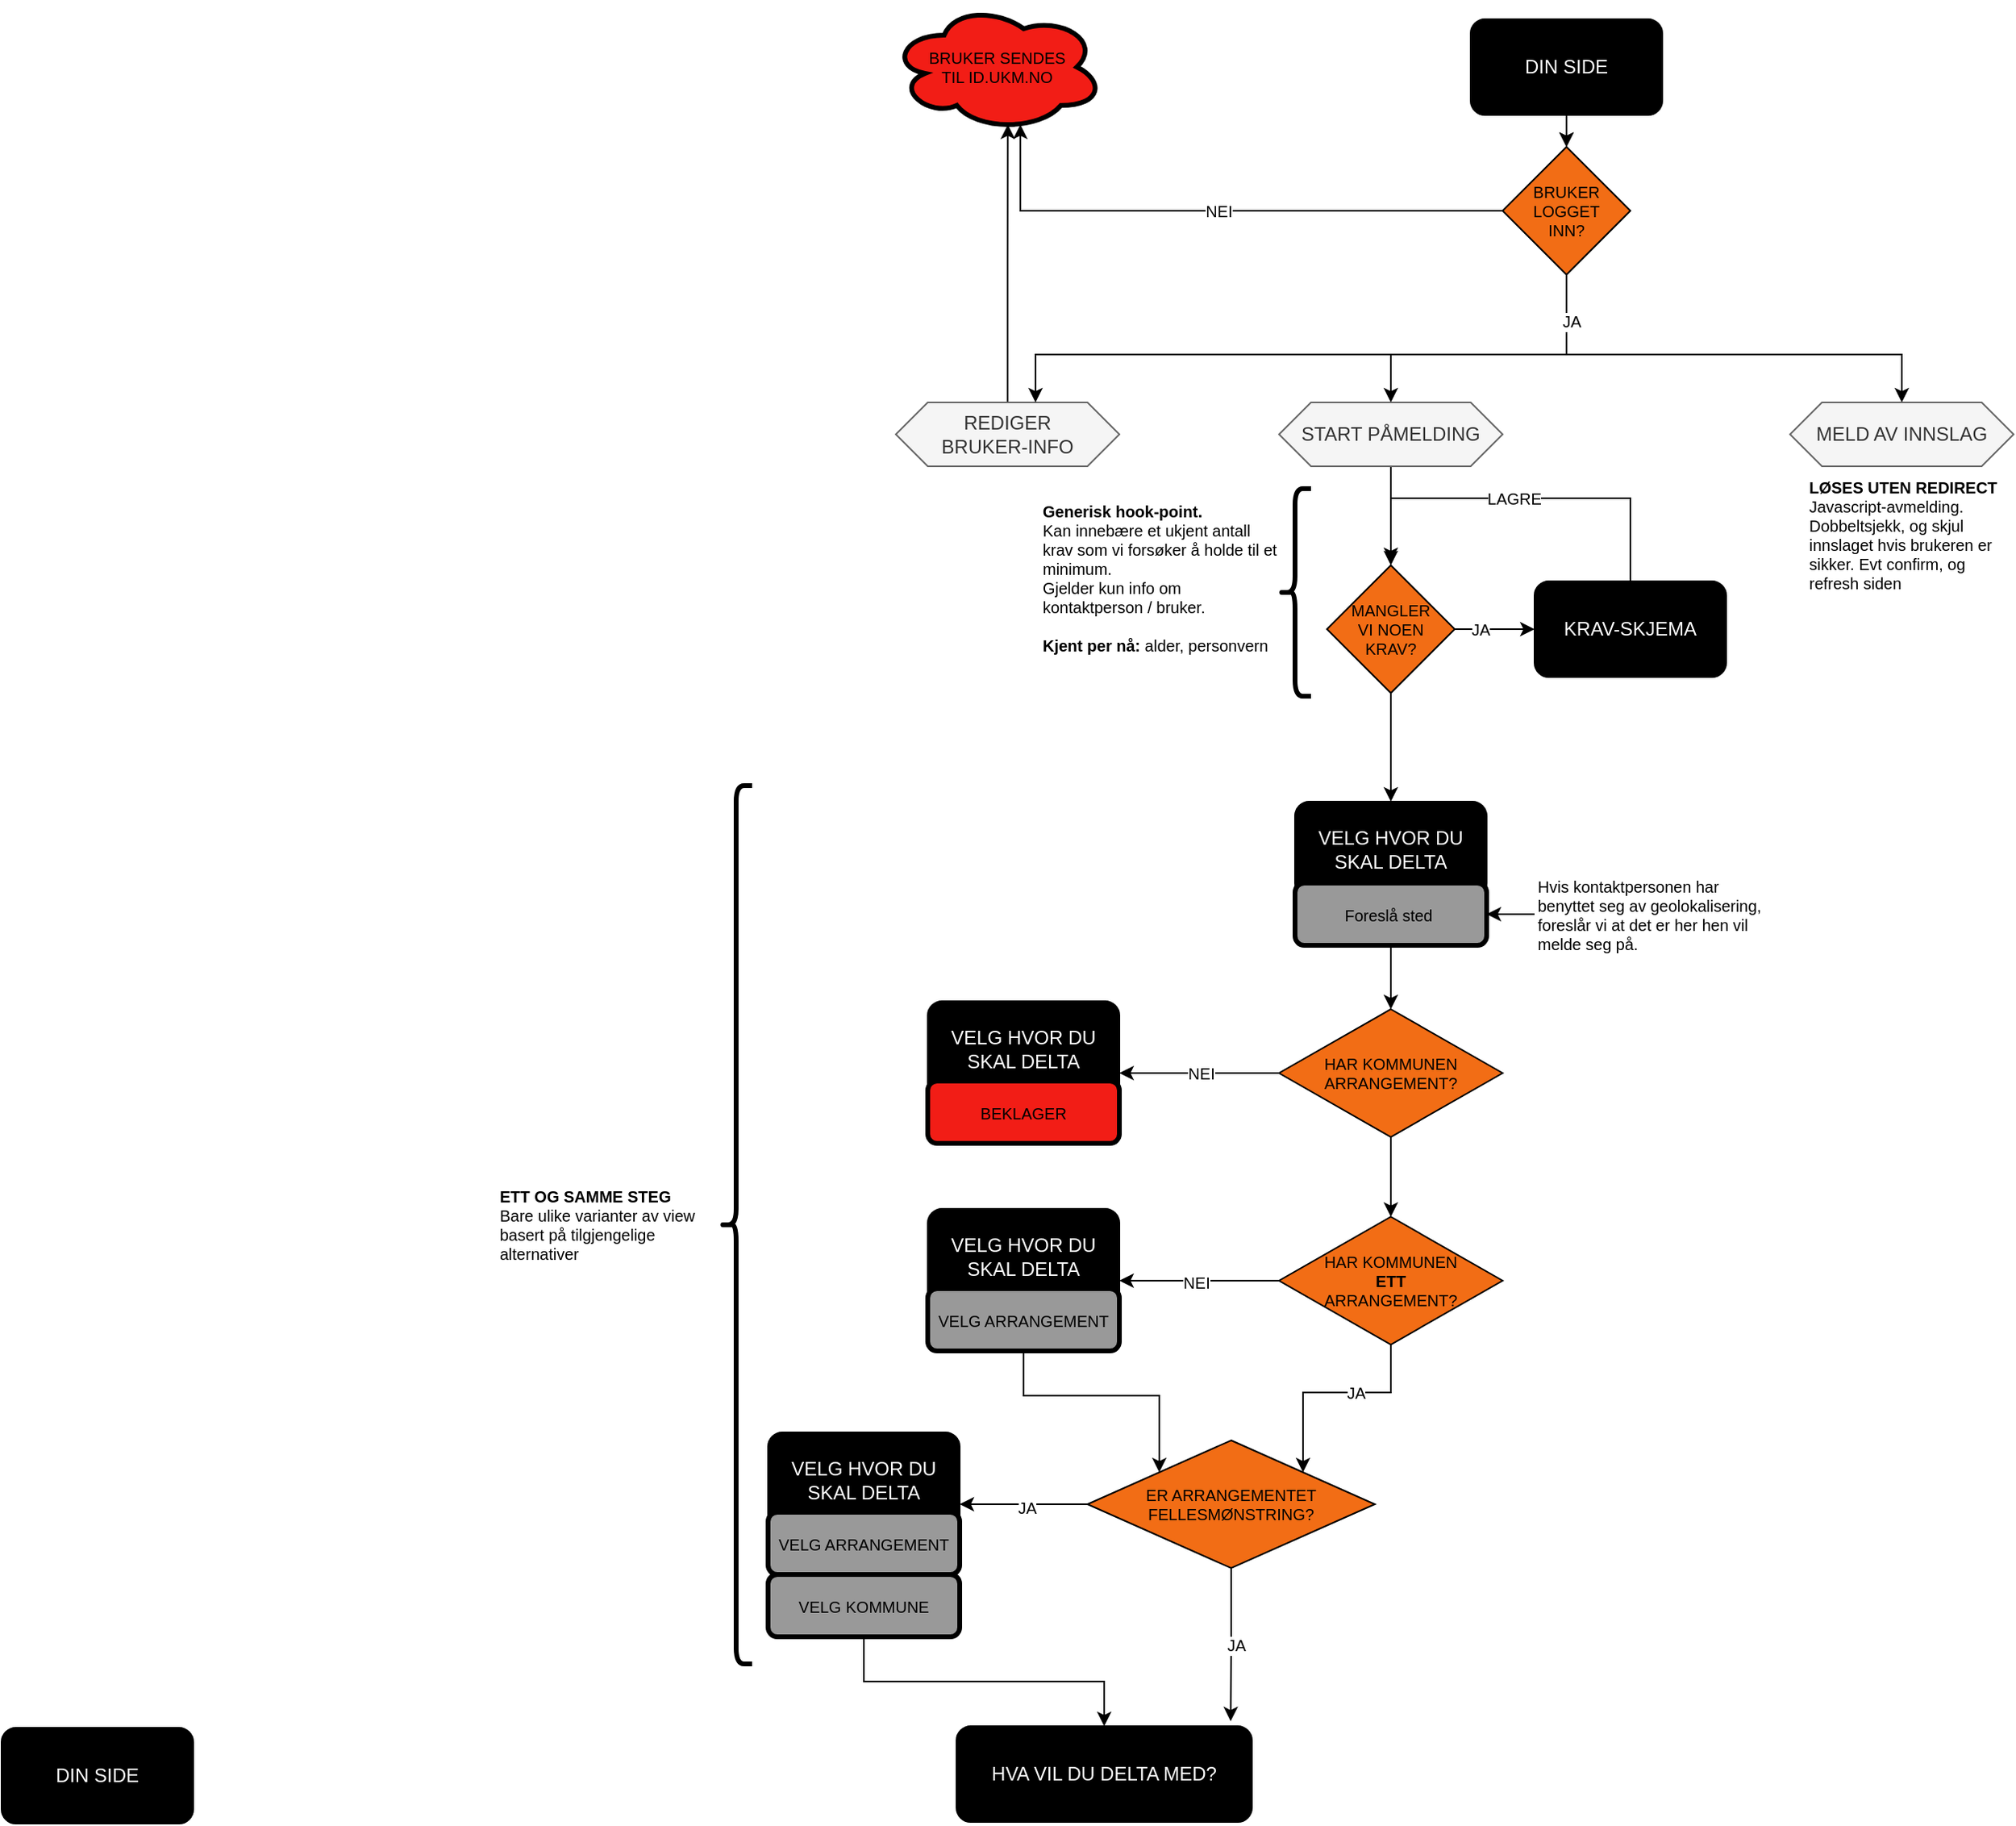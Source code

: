 <mxfile version="13.7.9" type="github"><diagram id="t-MsGUUJoPLz4F5lF9-H" name="Page-1"><mxGraphModel dx="2135" dy="1086" grid="1" gridSize="10" guides="1" tooltips="1" connect="1" arrows="1" fold="1" page="1" pageScale="1" pageWidth="827" pageHeight="1169" math="0" shadow="0"><root><mxCell id="0"/><mxCell id="1" parent="0"/><mxCell id="4jG-6nnVgu0Ws9EfD6lV-4" style="edgeStyle=orthogonalEdgeStyle;rounded=0;orthogonalLoop=1;jettySize=auto;html=1;entryX=0.5;entryY=0;entryDx=0;entryDy=0;" edge="1" parent="1" source="4jG-6nnVgu0Ws9EfD6lV-2" target="4jG-6nnVgu0Ws9EfD6lV-3"><mxGeometry relative="1" as="geometry"><Array as="points"><mxPoint x="400" y="250"/><mxPoint x="290" y="250"/></Array></mxGeometry></mxCell><mxCell id="4jG-6nnVgu0Ws9EfD6lV-77" style="edgeStyle=orthogonalEdgeStyle;rounded=0;orthogonalLoop=1;jettySize=auto;html=1;entryX=0.5;entryY=0;entryDx=0;entryDy=0;fontSize=10;fontColor=#F26D15;" edge="1" parent="1" source="4jG-6nnVgu0Ws9EfD6lV-86" target="4jG-6nnVgu0Ws9EfD6lV-76"><mxGeometry relative="1" as="geometry"><Array as="points"><mxPoint x="400" y="250"/><mxPoint x="610" y="250"/></Array></mxGeometry></mxCell><mxCell id="4jG-6nnVgu0Ws9EfD6lV-2" value="DIN SIDE" style="rounded=1;whiteSpace=wrap;html=1;fillColor=#000000;fontColor=#FFFFFF;" vertex="1" parent="1"><mxGeometry x="340" y="40" width="120" height="60" as="geometry"/></mxCell><mxCell id="4jG-6nnVgu0Ws9EfD6lV-25" style="edgeStyle=orthogonalEdgeStyle;rounded=0;orthogonalLoop=1;jettySize=auto;html=1;exitX=0.5;exitY=1;exitDx=0;exitDy=0;fontSize=10;" edge="1" parent="1" source="4jG-6nnVgu0Ws9EfD6lV-3"><mxGeometry relative="1" as="geometry"><mxPoint x="290" y="380" as="targetPoint"/></mxGeometry></mxCell><mxCell id="4jG-6nnVgu0Ws9EfD6lV-3" value="START PÅMELDING" style="shape=hexagon;perimeter=hexagonPerimeter2;whiteSpace=wrap;html=1;fixedSize=1;fillColor=#f5f5f5;strokeColor=#666666;fontColor=#333333;" vertex="1" parent="1"><mxGeometry x="220" y="280" width="140" height="40" as="geometry"/></mxCell><mxCell id="4jG-6nnVgu0Ws9EfD6lV-9" value="VELG HVOR DU SKAL DELTA" style="rounded=1;whiteSpace=wrap;html=1;fillColor=#000000;fontColor=#FFFFFF;" vertex="1" parent="1"><mxGeometry x="230" y="530" width="120" height="60" as="geometry"/></mxCell><mxCell id="4jG-6nnVgu0Ws9EfD6lV-15" style="edgeStyle=orthogonalEdgeStyle;rounded=0;orthogonalLoop=1;jettySize=auto;html=1;entryX=0;entryY=0.5;entryDx=0;entryDy=0;fontSize=10;" edge="1" parent="1" source="4jG-6nnVgu0Ws9EfD6lV-12" target="4jG-6nnVgu0Ws9EfD6lV-14"><mxGeometry relative="1" as="geometry"/></mxCell><mxCell id="4jG-6nnVgu0Ws9EfD6lV-16" value="JA" style="edgeLabel;html=1;align=center;verticalAlign=middle;resizable=0;points=[];fontSize=10;" vertex="1" connectable="0" parent="4jG-6nnVgu0Ws9EfD6lV-15"><mxGeometry x="-0.36" relative="1" as="geometry"><mxPoint as="offset"/></mxGeometry></mxCell><mxCell id="4jG-6nnVgu0Ws9EfD6lV-26" style="edgeStyle=orthogonalEdgeStyle;rounded=0;orthogonalLoop=1;jettySize=auto;html=1;entryX=0.5;entryY=0;entryDx=0;entryDy=0;fontSize=10;" edge="1" parent="1" source="4jG-6nnVgu0Ws9EfD6lV-12" target="4jG-6nnVgu0Ws9EfD6lV-9"><mxGeometry relative="1" as="geometry"/></mxCell><mxCell id="4jG-6nnVgu0Ws9EfD6lV-12" value="MANGLER&lt;br&gt;VI NOEN&lt;br&gt;KRAV?" style="rhombus;whiteSpace=wrap;html=1;fillColor=#F26D15;fontSize=10;spacing=4;" vertex="1" parent="1"><mxGeometry x="250" y="382" width="80" height="80" as="geometry"/></mxCell><mxCell id="4jG-6nnVgu0Ws9EfD6lV-17" style="edgeStyle=orthogonalEdgeStyle;rounded=0;orthogonalLoop=1;jettySize=auto;html=1;fontSize=10;entryX=0.5;entryY=0;entryDx=0;entryDy=0;" edge="1" parent="1" source="4jG-6nnVgu0Ws9EfD6lV-14" target="4jG-6nnVgu0Ws9EfD6lV-12"><mxGeometry relative="1" as="geometry"><mxPoint x="290" y="370" as="targetPoint"/><Array as="points"><mxPoint x="440" y="340"/><mxPoint x="290" y="340"/></Array></mxGeometry></mxCell><mxCell id="4jG-6nnVgu0Ws9EfD6lV-21" value="LAGRE" style="edgeLabel;html=1;align=center;verticalAlign=middle;resizable=0;points=[];fontSize=10;" vertex="1" connectable="0" parent="4jG-6nnVgu0Ws9EfD6lV-17"><mxGeometry x="0.026" relative="1" as="geometry"><mxPoint as="offset"/></mxGeometry></mxCell><mxCell id="4jG-6nnVgu0Ws9EfD6lV-14" value="KRAV-SKJEMA" style="rounded=1;whiteSpace=wrap;html=1;fillColor=#000000;fontColor=#FFFFFF;" vertex="1" parent="1"><mxGeometry x="380" y="392" width="120" height="60" as="geometry"/></mxCell><mxCell id="4jG-6nnVgu0Ws9EfD6lV-34" style="edgeStyle=orthogonalEdgeStyle;rounded=0;orthogonalLoop=1;jettySize=auto;html=1;fontSize=10;" edge="1" parent="1" source="4jG-6nnVgu0Ws9EfD6lV-28"><mxGeometry relative="1" as="geometry"><mxPoint x="290" y="660" as="targetPoint"/></mxGeometry></mxCell><mxCell id="4jG-6nnVgu0Ws9EfD6lV-28" value="Foreslå sted&amp;nbsp;" style="rounded=1;whiteSpace=wrap;html=1;strokeWidth=3;fontSize=10;align=center;fillColor=#999999;" vertex="1" parent="1"><mxGeometry x="230" y="581" width="120" height="39" as="geometry"/></mxCell><mxCell id="4jG-6nnVgu0Ws9EfD6lV-30" style="edgeStyle=orthogonalEdgeStyle;rounded=0;orthogonalLoop=1;jettySize=auto;html=1;entryX=1;entryY=0.5;entryDx=0;entryDy=0;fontSize=10;" edge="1" parent="1" source="4jG-6nnVgu0Ws9EfD6lV-29" target="4jG-6nnVgu0Ws9EfD6lV-28"><mxGeometry relative="1" as="geometry"/></mxCell><mxCell id="4jG-6nnVgu0Ws9EfD6lV-29" value="Hvis kontaktpersonen har benyttet seg av geolokalisering, foreslår vi at det er her hen vil melde seg på." style="text;html=1;strokeColor=none;fillColor=none;align=left;verticalAlign=middle;whiteSpace=wrap;rounded=0;fontSize=10;" vertex="1" parent="1"><mxGeometry x="380" y="585" width="150" height="31" as="geometry"/></mxCell><mxCell id="4jG-6nnVgu0Ws9EfD6lV-41" style="edgeStyle=orthogonalEdgeStyle;rounded=0;orthogonalLoop=1;jettySize=auto;html=1;entryX=1;entryY=0.75;entryDx=0;entryDy=0;fontSize=10;fontColor=#F26D15;" edge="1" parent="1" source="4jG-6nnVgu0Ws9EfD6lV-38" target="4jG-6nnVgu0Ws9EfD6lV-36"><mxGeometry relative="1" as="geometry"/></mxCell><mxCell id="4jG-6nnVgu0Ws9EfD6lV-42" value="&lt;font color=&quot;#000000&quot;&gt;NEI&lt;/font&gt;" style="edgeLabel;html=1;align=center;verticalAlign=middle;resizable=0;points=[];fontSize=10;fontColor=#F26D15;" vertex="1" connectable="0" parent="4jG-6nnVgu0Ws9EfD6lV-41"><mxGeometry x="-0.02" relative="1" as="geometry"><mxPoint as="offset"/></mxGeometry></mxCell><mxCell id="4jG-6nnVgu0Ws9EfD6lV-44" style="edgeStyle=orthogonalEdgeStyle;rounded=0;orthogonalLoop=1;jettySize=auto;html=1;fontSize=10;fontColor=#F26D15;" edge="1" parent="1" source="4jG-6nnVgu0Ws9EfD6lV-38" target="4jG-6nnVgu0Ws9EfD6lV-43"><mxGeometry relative="1" as="geometry"/></mxCell><mxCell id="4jG-6nnVgu0Ws9EfD6lV-38" value="HAR KOMMUNEN ARRANGEMENT?" style="rhombus;whiteSpace=wrap;html=1;fillColor=#F26D15;fontSize=10;spacing=4;" vertex="1" parent="1"><mxGeometry x="220" y="660" width="140" height="80" as="geometry"/></mxCell><mxCell id="4jG-6nnVgu0Ws9EfD6lV-40" value="" style="group" vertex="1" connectable="0" parent="1"><mxGeometry y="655" width="120" height="89" as="geometry"/></mxCell><mxCell id="4jG-6nnVgu0Ws9EfD6lV-36" value="VELG HVOR DU SKAL DELTA" style="rounded=1;whiteSpace=wrap;html=1;fillColor=#000000;fontColor=#FFFFFF;" vertex="1" parent="4jG-6nnVgu0Ws9EfD6lV-40"><mxGeometry width="120" height="60" as="geometry"/></mxCell><mxCell id="4jG-6nnVgu0Ws9EfD6lV-37" value="BEKLAGER" style="rounded=1;whiteSpace=wrap;html=1;strokeWidth=3;fontSize=10;align=center;fillColor=#F21D16;" vertex="1" parent="4jG-6nnVgu0Ws9EfD6lV-40"><mxGeometry y="50" width="120" height="39" as="geometry"/></mxCell><mxCell id="4jG-6nnVgu0Ws9EfD6lV-51" style="edgeStyle=orthogonalEdgeStyle;rounded=0;orthogonalLoop=1;jettySize=auto;html=1;entryX=1;entryY=0.75;entryDx=0;entryDy=0;fontSize=10;fontColor=#F26D15;" edge="1" parent="1" source="4jG-6nnVgu0Ws9EfD6lV-43" target="4jG-6nnVgu0Ws9EfD6lV-47"><mxGeometry relative="1" as="geometry"/></mxCell><mxCell id="4jG-6nnVgu0Ws9EfD6lV-52" value="&lt;font color=&quot;#000000&quot;&gt;NEI&lt;/font&gt;" style="edgeLabel;html=1;align=center;verticalAlign=middle;resizable=0;points=[];fontSize=10;fontColor=#F26D15;" vertex="1" connectable="0" parent="4jG-6nnVgu0Ws9EfD6lV-51"><mxGeometry x="0.04" y="1" relative="1" as="geometry"><mxPoint as="offset"/></mxGeometry></mxCell><mxCell id="4jG-6nnVgu0Ws9EfD6lV-55" style="edgeStyle=orthogonalEdgeStyle;rounded=0;orthogonalLoop=1;jettySize=auto;html=1;entryX=1;entryY=0;entryDx=0;entryDy=0;fontSize=10;fontColor=#F26D15;" edge="1" parent="1" source="4jG-6nnVgu0Ws9EfD6lV-43" target="4jG-6nnVgu0Ws9EfD6lV-53"><mxGeometry relative="1" as="geometry"/></mxCell><mxCell id="4jG-6nnVgu0Ws9EfD6lV-62" value="&lt;font color=&quot;#000000&quot;&gt;JA&lt;/font&gt;" style="edgeLabel;html=1;align=center;verticalAlign=middle;resizable=0;points=[];fontSize=10;fontColor=#F26D15;" vertex="1" connectable="0" parent="4jG-6nnVgu0Ws9EfD6lV-55"><mxGeometry x="-0.23" relative="1" as="geometry"><mxPoint as="offset"/></mxGeometry></mxCell><mxCell id="4jG-6nnVgu0Ws9EfD6lV-43" value="HAR KOMMUNEN &lt;br&gt;&lt;b&gt;ETT&lt;/b&gt;&lt;br&gt;ARRANGEMENT?" style="rhombus;whiteSpace=wrap;html=1;fillColor=#F26D15;fontSize=10;spacing=4;" vertex="1" parent="1"><mxGeometry x="220" y="790" width="140" height="80" as="geometry"/></mxCell><mxCell id="4jG-6nnVgu0Ws9EfD6lV-46" value="" style="group" vertex="1" connectable="0" parent="1"><mxGeometry y="785" width="120" height="89" as="geometry"/></mxCell><mxCell id="4jG-6nnVgu0Ws9EfD6lV-47" value="VELG HVOR DU SKAL DELTA" style="rounded=1;whiteSpace=wrap;html=1;fillColor=#000000;fontColor=#FFFFFF;" vertex="1" parent="4jG-6nnVgu0Ws9EfD6lV-46"><mxGeometry width="120" height="60" as="geometry"/></mxCell><mxCell id="4jG-6nnVgu0Ws9EfD6lV-48" value="VELG ARRANGEMENT" style="rounded=1;whiteSpace=wrap;html=1;strokeWidth=3;fontSize=10;align=center;fillColor=#999999;" vertex="1" parent="4jG-6nnVgu0Ws9EfD6lV-46"><mxGeometry y="50" width="120" height="39" as="geometry"/></mxCell><mxCell id="4jG-6nnVgu0Ws9EfD6lV-59" style="edgeStyle=orthogonalEdgeStyle;rounded=0;orthogonalLoop=1;jettySize=auto;html=1;entryX=1;entryY=0.75;entryDx=0;entryDy=0;fontSize=10;fontColor=#F26D15;" edge="1" parent="1" source="4jG-6nnVgu0Ws9EfD6lV-53" target="4jG-6nnVgu0Ws9EfD6lV-57"><mxGeometry relative="1" as="geometry"/></mxCell><mxCell id="4jG-6nnVgu0Ws9EfD6lV-61" value="&lt;font color=&quot;#000000&quot;&gt;JA&lt;/font&gt;" style="edgeLabel;html=1;align=center;verticalAlign=middle;resizable=0;points=[];fontSize=10;fontColor=#F26D15;" vertex="1" connectable="0" parent="4jG-6nnVgu0Ws9EfD6lV-59"><mxGeometry x="-0.05" y="2" relative="1" as="geometry"><mxPoint as="offset"/></mxGeometry></mxCell><mxCell id="4jG-6nnVgu0Ws9EfD6lV-68" style="edgeStyle=orthogonalEdgeStyle;rounded=0;orthogonalLoop=1;jettySize=auto;html=1;exitX=0.5;exitY=1;exitDx=0;exitDy=0;entryX=0.928;entryY=-0.052;entryDx=0;entryDy=0;entryPerimeter=0;fontSize=10;fontColor=#F26D15;" edge="1" parent="1" source="4jG-6nnVgu0Ws9EfD6lV-53" target="4jG-6nnVgu0Ws9EfD6lV-63"><mxGeometry relative="1" as="geometry"/></mxCell><mxCell id="4jG-6nnVgu0Ws9EfD6lV-70" value="&lt;font color=&quot;#000000&quot;&gt;JA&lt;/font&gt;" style="edgeLabel;html=1;align=center;verticalAlign=middle;resizable=0;points=[];fontSize=10;fontColor=#F26D15;" vertex="1" connectable="0" parent="4jG-6nnVgu0Ws9EfD6lV-68"><mxGeometry x="-0.034" y="3" relative="1" as="geometry"><mxPoint y="1" as="offset"/></mxGeometry></mxCell><mxCell id="4jG-6nnVgu0Ws9EfD6lV-53" value="ER ARRANGEMENTET&lt;br&gt;FELLESMØNSTRING?" style="rhombus;whiteSpace=wrap;html=1;fillColor=#F26D15;fontSize=10;spacing=4;" vertex="1" parent="1"><mxGeometry x="100" y="930" width="180" height="80" as="geometry"/></mxCell><mxCell id="4jG-6nnVgu0Ws9EfD6lV-54" style="edgeStyle=orthogonalEdgeStyle;rounded=0;orthogonalLoop=1;jettySize=auto;html=1;entryX=0;entryY=0;entryDx=0;entryDy=0;fontSize=10;fontColor=#F26D15;" edge="1" parent="1" source="4jG-6nnVgu0Ws9EfD6lV-48" target="4jG-6nnVgu0Ws9EfD6lV-53"><mxGeometry relative="1" as="geometry"/></mxCell><mxCell id="4jG-6nnVgu0Ws9EfD6lV-56" value="" style="group" vertex="1" connectable="0" parent="1"><mxGeometry x="-100" y="925" width="120" height="89" as="geometry"/></mxCell><mxCell id="4jG-6nnVgu0Ws9EfD6lV-57" value="VELG HVOR DU SKAL DELTA" style="rounded=1;whiteSpace=wrap;html=1;fillColor=#000000;fontColor=#FFFFFF;" vertex="1" parent="4jG-6nnVgu0Ws9EfD6lV-56"><mxGeometry width="120" height="60" as="geometry"/></mxCell><mxCell id="4jG-6nnVgu0Ws9EfD6lV-58" value="VELG ARRANGEMENT" style="rounded=1;whiteSpace=wrap;html=1;strokeWidth=3;fontSize=10;align=center;fillColor=#999999;" vertex="1" parent="4jG-6nnVgu0Ws9EfD6lV-56"><mxGeometry y="50" width="120" height="39" as="geometry"/></mxCell><mxCell id="4jG-6nnVgu0Ws9EfD6lV-69" style="edgeStyle=orthogonalEdgeStyle;rounded=0;orthogonalLoop=1;jettySize=auto;html=1;fontSize=10;fontColor=#F26D15;" edge="1" parent="1" source="4jG-6nnVgu0Ws9EfD6lV-60" target="4jG-6nnVgu0Ws9EfD6lV-63"><mxGeometry relative="1" as="geometry"/></mxCell><mxCell id="4jG-6nnVgu0Ws9EfD6lV-60" value="VELG KOMMUNE" style="rounded=1;whiteSpace=wrap;html=1;strokeWidth=3;fontSize=10;align=center;fillColor=#999999;" vertex="1" parent="1"><mxGeometry x="-100" y="1014" width="120" height="39" as="geometry"/></mxCell><mxCell id="4jG-6nnVgu0Ws9EfD6lV-63" value="HVA VIL DU DELTA MED?" style="rounded=1;whiteSpace=wrap;html=1;fillColor=#000000;fontColor=#FFFFFF;" vertex="1" parent="1"><mxGeometry x="18" y="1109" width="185" height="60" as="geometry"/></mxCell><mxCell id="4jG-6nnVgu0Ws9EfD6lV-74" value="" style="group" vertex="1" connectable="0" parent="1"><mxGeometry x="-270" y="520" width="160" height="550" as="geometry"/></mxCell><mxCell id="4jG-6nnVgu0Ws9EfD6lV-72" value="" style="shape=curlyBracket;whiteSpace=wrap;html=1;rounded=1;fontSize=10;strokeWidth=3;" vertex="1" parent="4jG-6nnVgu0Ws9EfD6lV-74"><mxGeometry x="140" width="20" height="550" as="geometry"/></mxCell><mxCell id="4jG-6nnVgu0Ws9EfD6lV-73" value="&lt;b&gt;ETT OG SAMME STEG&lt;/b&gt;&lt;br&gt;Bare ulike varianter av view basert på tilgjengelige alternativer" style="text;html=1;strokeColor=none;fillColor=none;align=left;verticalAlign=middle;whiteSpace=wrap;rounded=0;fontSize=10;" vertex="1" parent="4jG-6nnVgu0Ws9EfD6lV-74"><mxGeometry y="235" width="130" height="80" as="geometry"/></mxCell><mxCell id="4jG-6nnVgu0Ws9EfD6lV-75" value="" style="group" vertex="1" connectable="0" parent="1"><mxGeometry x="70" y="334" width="170" height="130" as="geometry"/></mxCell><mxCell id="4jG-6nnVgu0Ws9EfD6lV-13" value="" style="shape=curlyBracket;whiteSpace=wrap;html=1;rounded=1;fontSize=10;strokeWidth=3;" vertex="1" parent="4jG-6nnVgu0Ws9EfD6lV-75"><mxGeometry x="150" width="20" height="130" as="geometry"/></mxCell><mxCell id="4jG-6nnVgu0Ws9EfD6lV-19" value="&lt;b&gt;Generisk hook-point.&lt;br&gt;&lt;/b&gt;Kan innebære et ukjent antall krav som vi forsøker å holde til et minimum.&lt;br&gt;Gjelder kun info om kontaktperson / bruker.&lt;br&gt;&lt;br&gt;&lt;b&gt;Kjent per nå:&amp;nbsp;&lt;/b&gt;alder, personvern" style="text;html=1;strokeColor=none;fillColor=none;align=left;verticalAlign=middle;whiteSpace=wrap;rounded=0;fontSize=10;" vertex="1" parent="4jG-6nnVgu0Ws9EfD6lV-75"><mxGeometry y="16" width="150" height="80" as="geometry"/></mxCell><mxCell id="4jG-6nnVgu0Ws9EfD6lV-91" style="edgeStyle=orthogonalEdgeStyle;rounded=0;orthogonalLoop=1;jettySize=auto;html=1;entryX=0.55;entryY=0.95;entryDx=0;entryDy=0;entryPerimeter=0;fontSize=10;fontColor=#F21D16;" edge="1" parent="1" source="4jG-6nnVgu0Ws9EfD6lV-78" target="4jG-6nnVgu0Ws9EfD6lV-90"><mxGeometry relative="1" as="geometry"/></mxCell><mxCell id="4jG-6nnVgu0Ws9EfD6lV-78" value="REDIGER &lt;br&gt;BRUKER-INFO" style="shape=hexagon;perimeter=hexagonPerimeter2;whiteSpace=wrap;html=1;fixedSize=1;fillColor=#f5f5f5;strokeColor=#666666;fontColor=#333333;" vertex="1" parent="1"><mxGeometry x="-20" y="280" width="140" height="40" as="geometry"/></mxCell><mxCell id="4jG-6nnVgu0Ws9EfD6lV-84" value="" style="group" vertex="1" connectable="0" parent="1"><mxGeometry x="540" y="280" width="140" height="112" as="geometry"/></mxCell><mxCell id="4jG-6nnVgu0Ws9EfD6lV-76" value="MELD AV INNSLAG" style="shape=hexagon;perimeter=hexagonPerimeter2;whiteSpace=wrap;html=1;fixedSize=1;fillColor=#f5f5f5;strokeColor=#666666;fontColor=#333333;" vertex="1" parent="4jG-6nnVgu0Ws9EfD6lV-84"><mxGeometry width="140" height="40" as="geometry"/></mxCell><mxCell id="4jG-6nnVgu0Ws9EfD6lV-83" value="&lt;b&gt;LØSES UTEN REDIRECT&lt;br&gt;&lt;/b&gt;Javascript-avmelding. Dobbeltsjekk, og skjul innslaget hvis brukeren er sikker. Evt confirm, og refresh siden" style="text;html=1;strokeColor=none;fillColor=none;align=left;verticalAlign=middle;whiteSpace=wrap;rounded=0;fontSize=10;" vertex="1" parent="4jG-6nnVgu0Ws9EfD6lV-84"><mxGeometry x="10" y="43" width="130" height="80" as="geometry"/></mxCell><mxCell id="4jG-6nnVgu0Ws9EfD6lV-85" value="DIN SIDE" style="rounded=1;whiteSpace=wrap;html=1;fillColor=#000000;fontColor=#FFFFFF;" vertex="1" parent="1"><mxGeometry x="-580" y="1110" width="120" height="60" as="geometry"/></mxCell><mxCell id="4jG-6nnVgu0Ws9EfD6lV-87" style="edgeStyle=orthogonalEdgeStyle;rounded=0;orthogonalLoop=1;jettySize=auto;html=1;fontSize=10;fontColor=#F26D15;" edge="1" parent="1" source="4jG-6nnVgu0Ws9EfD6lV-2" target="4jG-6nnVgu0Ws9EfD6lV-86"><mxGeometry relative="1" as="geometry"><mxPoint x="400" y="120" as="sourcePoint"/><mxPoint x="770" y="280" as="targetPoint"/><Array as="points"/></mxGeometry></mxCell><mxCell id="4jG-6nnVgu0Ws9EfD6lV-93" value="&lt;font color=&quot;#000000&quot;&gt;NEI&lt;/font&gt;" style="edgeStyle=orthogonalEdgeStyle;rounded=0;orthogonalLoop=1;jettySize=auto;html=1;entryX=0.609;entryY=0.95;entryDx=0;entryDy=0;entryPerimeter=0;fontSize=10;fontColor=#F21D16;" edge="1" parent="1" source="4jG-6nnVgu0Ws9EfD6lV-86" target="4jG-6nnVgu0Ws9EfD6lV-90"><mxGeometry relative="1" as="geometry"/></mxCell><mxCell id="4jG-6nnVgu0Ws9EfD6lV-95" style="edgeStyle=orthogonalEdgeStyle;rounded=0;orthogonalLoop=1;jettySize=auto;html=1;entryX=0.625;entryY=0;entryDx=0;entryDy=0;fontSize=10;fontColor=#F21D16;" edge="1" parent="1" source="4jG-6nnVgu0Ws9EfD6lV-86" target="4jG-6nnVgu0Ws9EfD6lV-78"><mxGeometry relative="1" as="geometry"><Array as="points"><mxPoint x="400" y="250"/><mxPoint x="68" y="250"/></Array></mxGeometry></mxCell><mxCell id="4jG-6nnVgu0Ws9EfD6lV-96" value="&lt;font color=&quot;#000000&quot;&gt;JA&lt;/font&gt;" style="edgeLabel;html=1;align=center;verticalAlign=middle;resizable=0;points=[];fontSize=10;fontColor=#F21D16;" vertex="1" connectable="0" parent="4jG-6nnVgu0Ws9EfD6lV-95"><mxGeometry x="-0.859" y="3" relative="1" as="geometry"><mxPoint as="offset"/></mxGeometry></mxCell><mxCell id="4jG-6nnVgu0Ws9EfD6lV-86" value="BRUKER LOGGET&lt;br&gt;INN?" style="rhombus;whiteSpace=wrap;html=1;fillColor=#F26D15;fontSize=10;spacing=4;" vertex="1" parent="1"><mxGeometry x="360" y="120" width="80" height="80" as="geometry"/></mxCell><mxCell id="4jG-6nnVgu0Ws9EfD6lV-88" style="edgeStyle=orthogonalEdgeStyle;rounded=0;orthogonalLoop=1;jettySize=auto;html=1;entryX=0.5;entryY=0;entryDx=0;entryDy=0;fontSize=10;fontColor=#F26D15;" edge="1" parent="1" source="4jG-6nnVgu0Ws9EfD6lV-2" target="4jG-6nnVgu0Ws9EfD6lV-86"><mxGeometry relative="1" as="geometry"><mxPoint x="400" y="100" as="sourcePoint"/><mxPoint x="610" y="280" as="targetPoint"/><Array as="points"/></mxGeometry></mxCell><mxCell id="4jG-6nnVgu0Ws9EfD6lV-90" value="&lt;font color=&quot;#000000&quot;&gt;BRUKER SENDES TIL ID.UKM.NO&lt;/font&gt;" style="ellipse;shape=cloud;whiteSpace=wrap;html=1;strokeWidth=3;fontSize=10;fontColor=#F26D15;align=center;spacing=13;spacingLeft=5;spacingRight=5;fillColor=#F21D16;" vertex="1" parent="1"><mxGeometry x="-23" y="30" width="133" height="80" as="geometry"/></mxCell></root></mxGraphModel></diagram></mxfile>